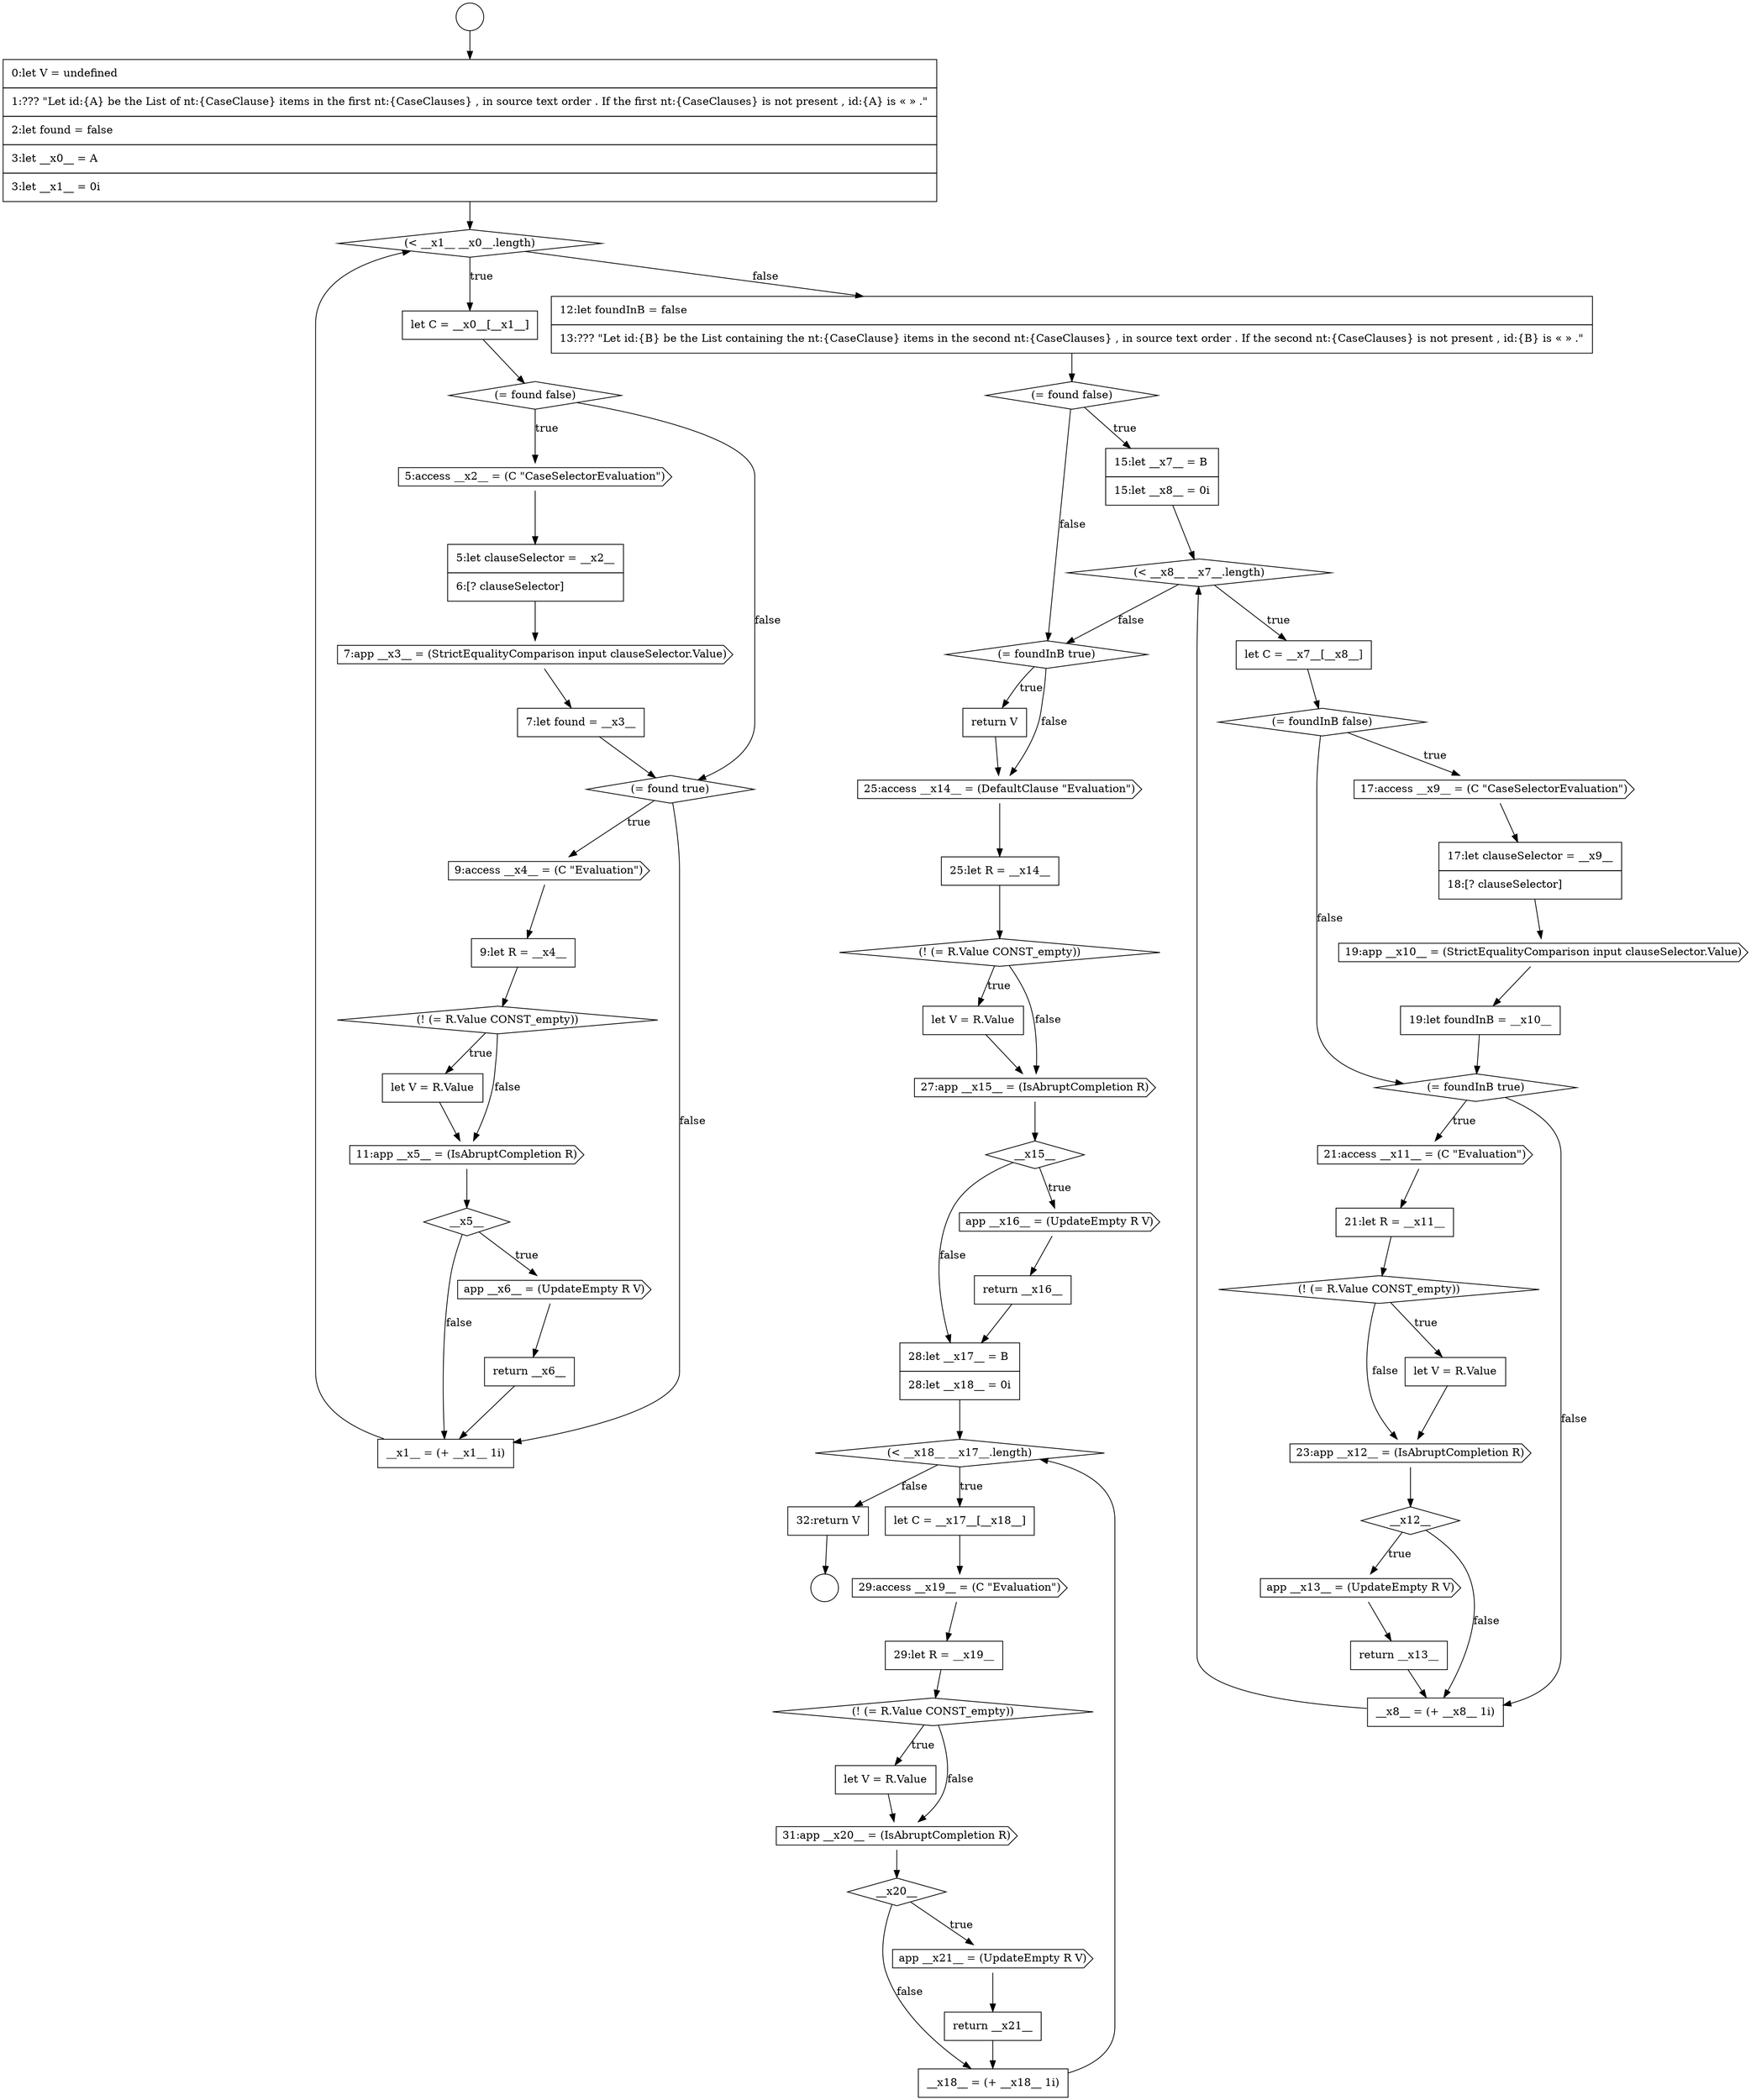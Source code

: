 digraph {
  node7143 [shape=diamond, label=<<font color="black">(&lt; __x8__ __x7__.length)</font>> color="black" fillcolor="white" style=filled]
  node7147 [shape=none, margin=0, label=<<font color="black">
    <table border="0" cellborder="1" cellspacing="0" cellpadding="10">
      <tr><td align="left">17:let clauseSelector = __x9__</td></tr>
      <tr><td align="left">18:[? clauseSelector]</td></tr>
    </table>
  </font>> color="black" fillcolor="white" style=filled]
  node7170 [shape=none, margin=0, label=<<font color="black">
    <table border="0" cellborder="1" cellspacing="0" cellpadding="10">
      <tr><td align="left">28:let __x17__ = B</td></tr>
      <tr><td align="left">28:let __x18__ = 0i</td></tr>
    </table>
  </font>> color="black" fillcolor="white" style=filled]
  node7161 [shape=none, margin=0, label=<<font color="black">
    <table border="0" cellborder="1" cellspacing="0" cellpadding="10">
      <tr><td align="left">return V</td></tr>
    </table>
  </font>> color="black" fillcolor="white" style=filled]
  node7145 [shape=diamond, label=<<font color="black">(= foundInB false)</font>> color="black" fillcolor="white" style=filled]
  node7141 [shape=diamond, label=<<font color="black">(= found false)</font>> color="black" fillcolor="white" style=filled]
  node7163 [shape=none, margin=0, label=<<font color="black">
    <table border="0" cellborder="1" cellspacing="0" cellpadding="10">
      <tr><td align="left">25:let R = __x14__</td></tr>
    </table>
  </font>> color="black" fillcolor="white" style=filled]
  node7176 [shape=none, margin=0, label=<<font color="black">
    <table border="0" cellborder="1" cellspacing="0" cellpadding="10">
      <tr><td align="left">let V = R.Value</td></tr>
    </table>
  </font>> color="black" fillcolor="white" style=filled]
  node7181 [shape=none, margin=0, label=<<font color="black">
    <table border="0" cellborder="1" cellspacing="0" cellpadding="10">
      <tr><td align="left">__x18__ = (+ __x18__ 1i)</td></tr>
    </table>
  </font>> color="black" fillcolor="white" style=filled]
  node7164 [shape=diamond, label=<<font color="black">(! (= R.Value CONST_empty))</font>> color="black" fillcolor="white" style=filled]
  node7132 [shape=none, margin=0, label=<<font color="black">
    <table border="0" cellborder="1" cellspacing="0" cellpadding="10">
      <tr><td align="left">9:let R = __x4__</td></tr>
    </table>
  </font>> color="black" fillcolor="white" style=filled]
  node7182 [shape=none, margin=0, label=<<font color="black">
    <table border="0" cellborder="1" cellspacing="0" cellpadding="10">
      <tr><td align="left">32:return V</td></tr>
    </table>
  </font>> color="black" fillcolor="white" style=filled]
  node7168 [shape=cds, label=<<font color="black">app __x16__ = (UpdateEmpty R V)</font>> color="black" fillcolor="white" style=filled]
  node7136 [shape=diamond, label=<<font color="black">__x5__</font>> color="black" fillcolor="white" style=filled]
  node7178 [shape=diamond, label=<<font color="black">__x20__</font>> color="black" fillcolor="white" style=filled]
  node7156 [shape=diamond, label=<<font color="black">__x12__</font>> color="black" fillcolor="white" style=filled]
  node7124 [shape=none, margin=0, label=<<font color="black">
    <table border="0" cellborder="1" cellspacing="0" cellpadding="10">
      <tr><td align="left">let C = __x0__[__x1__]</td></tr>
    </table>
  </font>> color="black" fillcolor="white" style=filled]
  node7144 [shape=none, margin=0, label=<<font color="black">
    <table border="0" cellborder="1" cellspacing="0" cellpadding="10">
      <tr><td align="left">let C = __x7__[__x8__]</td></tr>
    </table>
  </font>> color="black" fillcolor="white" style=filled]
  node7175 [shape=diamond, label=<<font color="black">(! (= R.Value CONST_empty))</font>> color="black" fillcolor="white" style=filled]
  node7139 [shape=none, margin=0, label=<<font color="black">
    <table border="0" cellborder="1" cellspacing="0" cellpadding="10">
      <tr><td align="left">__x1__ = (+ __x1__ 1i)</td></tr>
    </table>
  </font>> color="black" fillcolor="white" style=filled]
  node7148 [shape=cds, label=<<font color="black">19:app __x10__ = (StrictEqualityComparison input clauseSelector.Value)</font>> color="black" fillcolor="white" style=filled]
  node7179 [shape=cds, label=<<font color="black">app __x21__ = (UpdateEmpty R V)</font>> color="black" fillcolor="white" style=filled]
  node7129 [shape=none, margin=0, label=<<font color="black">
    <table border="0" cellborder="1" cellspacing="0" cellpadding="10">
      <tr><td align="left">7:let found = __x3__</td></tr>
    </table>
  </font>> color="black" fillcolor="white" style=filled]
  node7142 [shape=none, margin=0, label=<<font color="black">
    <table border="0" cellborder="1" cellspacing="0" cellpadding="10">
      <tr><td align="left">15:let __x7__ = B</td></tr>
      <tr><td align="left">15:let __x8__ = 0i</td></tr>
    </table>
  </font>> color="black" fillcolor="white" style=filled]
  node7173 [shape=cds, label=<<font color="black">29:access __x19__ = (C &quot;Evaluation&quot;)</font>> color="black" fillcolor="white" style=filled]
  node7138 [shape=none, margin=0, label=<<font color="black">
    <table border="0" cellborder="1" cellspacing="0" cellpadding="10">
      <tr><td align="left">return __x6__</td></tr>
    </table>
  </font>> color="black" fillcolor="white" style=filled]
  node7169 [shape=none, margin=0, label=<<font color="black">
    <table border="0" cellborder="1" cellspacing="0" cellpadding="10">
      <tr><td align="left">return __x16__</td></tr>
    </table>
  </font>> color="black" fillcolor="white" style=filled]
  node7123 [shape=diamond, label=<<font color="black">(&lt; __x1__ __x0__.length)</font>> color="black" fillcolor="white" style=filled]
  node7174 [shape=none, margin=0, label=<<font color="black">
    <table border="0" cellborder="1" cellspacing="0" cellpadding="10">
      <tr><td align="left">29:let R = __x19__</td></tr>
    </table>
  </font>> color="black" fillcolor="white" style=filled]
  node7150 [shape=diamond, label=<<font color="black">(= foundInB true)</font>> color="black" fillcolor="white" style=filled]
  node7133 [shape=diamond, label=<<font color="black">(! (= R.Value CONST_empty))</font>> color="black" fillcolor="white" style=filled]
  node7160 [shape=diamond, label=<<font color="black">(= foundInB true)</font>> color="black" fillcolor="white" style=filled]
  node7128 [shape=cds, label=<<font color="black">7:app __x3__ = (StrictEqualityComparison input clauseSelector.Value)</font>> color="black" fillcolor="white" style=filled]
  node7155 [shape=cds, label=<<font color="black">23:app __x12__ = (IsAbruptCompletion R)</font>> color="black" fillcolor="white" style=filled]
  node7165 [shape=none, margin=0, label=<<font color="black">
    <table border="0" cellborder="1" cellspacing="0" cellpadding="10">
      <tr><td align="left">let V = R.Value</td></tr>
    </table>
  </font>> color="black" fillcolor="white" style=filled]
  node7162 [shape=cds, label=<<font color="black">25:access __x14__ = (DefaultClause &quot;Evaluation&quot;)</font>> color="black" fillcolor="white" style=filled]
  node7134 [shape=none, margin=0, label=<<font color="black">
    <table border="0" cellborder="1" cellspacing="0" cellpadding="10">
      <tr><td align="left">let V = R.Value</td></tr>
    </table>
  </font>> color="black" fillcolor="white" style=filled]
  node7180 [shape=none, margin=0, label=<<font color="black">
    <table border="0" cellborder="1" cellspacing="0" cellpadding="10">
      <tr><td align="left">return __x21__</td></tr>
    </table>
  </font>> color="black" fillcolor="white" style=filled]
  node7158 [shape=none, margin=0, label=<<font color="black">
    <table border="0" cellborder="1" cellspacing="0" cellpadding="10">
      <tr><td align="left">return __x13__</td></tr>
    </table>
  </font>> color="black" fillcolor="white" style=filled]
  node7130 [shape=diamond, label=<<font color="black">(= found true)</font>> color="black" fillcolor="white" style=filled]
  node7172 [shape=none, margin=0, label=<<font color="black">
    <table border="0" cellborder="1" cellspacing="0" cellpadding="10">
      <tr><td align="left">let C = __x17__[__x18__]</td></tr>
    </table>
  </font>> color="black" fillcolor="white" style=filled]
  node7154 [shape=none, margin=0, label=<<font color="black">
    <table border="0" cellborder="1" cellspacing="0" cellpadding="10">
      <tr><td align="left">let V = R.Value</td></tr>
    </table>
  </font>> color="black" fillcolor="white" style=filled]
  node7151 [shape=cds, label=<<font color="black">21:access __x11__ = (C &quot;Evaluation&quot;)</font>> color="black" fillcolor="white" style=filled]
  node7122 [shape=none, margin=0, label=<<font color="black">
    <table border="0" cellborder="1" cellspacing="0" cellpadding="10">
      <tr><td align="left">0:let V = undefined</td></tr>
      <tr><td align="left">1:??? &quot;Let id:{A} be the List of nt:{CaseClause} items in the first nt:{CaseClauses} , in source text order . If the first nt:{CaseClauses} is not present , id:{A} is &laquo; &raquo; .&quot;</td></tr>
      <tr><td align="left">2:let found = false</td></tr>
      <tr><td align="left">3:let __x0__ = A</td></tr>
      <tr><td align="left">3:let __x1__ = 0i</td></tr>
    </table>
  </font>> color="black" fillcolor="white" style=filled]
  node7137 [shape=cds, label=<<font color="black">app __x6__ = (UpdateEmpty R V)</font>> color="black" fillcolor="white" style=filled]
  node7166 [shape=cds, label=<<font color="black">27:app __x15__ = (IsAbruptCompletion R)</font>> color="black" fillcolor="white" style=filled]
  node7159 [shape=none, margin=0, label=<<font color="black">
    <table border="0" cellborder="1" cellspacing="0" cellpadding="10">
      <tr><td align="left">__x8__ = (+ __x8__ 1i)</td></tr>
    </table>
  </font>> color="black" fillcolor="white" style=filled]
  node7149 [shape=none, margin=0, label=<<font color="black">
    <table border="0" cellborder="1" cellspacing="0" cellpadding="10">
      <tr><td align="left">19:let foundInB = __x10__</td></tr>
    </table>
  </font>> color="black" fillcolor="white" style=filled]
  node7127 [shape=none, margin=0, label=<<font color="black">
    <table border="0" cellborder="1" cellspacing="0" cellpadding="10">
      <tr><td align="left">5:let clauseSelector = __x2__</td></tr>
      <tr><td align="left">6:[? clauseSelector]</td></tr>
    </table>
  </font>> color="black" fillcolor="white" style=filled]
  node7146 [shape=cds, label=<<font color="black">17:access __x9__ = (C &quot;CaseSelectorEvaluation&quot;)</font>> color="black" fillcolor="white" style=filled]
  node7177 [shape=cds, label=<<font color="black">31:app __x20__ = (IsAbruptCompletion R)</font>> color="black" fillcolor="white" style=filled]
  node7131 [shape=cds, label=<<font color="black">9:access __x4__ = (C &quot;Evaluation&quot;)</font>> color="black" fillcolor="white" style=filled]
  node7167 [shape=diamond, label=<<font color="black">__x15__</font>> color="black" fillcolor="white" style=filled]
  node7120 [shape=circle label=" " color="black" fillcolor="white" style=filled]
  node7125 [shape=diamond, label=<<font color="black">(= found false)</font>> color="black" fillcolor="white" style=filled]
  node7157 [shape=cds, label=<<font color="black">app __x13__ = (UpdateEmpty R V)</font>> color="black" fillcolor="white" style=filled]
  node7135 [shape=cds, label=<<font color="black">11:app __x5__ = (IsAbruptCompletion R)</font>> color="black" fillcolor="white" style=filled]
  node7152 [shape=none, margin=0, label=<<font color="black">
    <table border="0" cellborder="1" cellspacing="0" cellpadding="10">
      <tr><td align="left">21:let R = __x11__</td></tr>
    </table>
  </font>> color="black" fillcolor="white" style=filled]
  node7126 [shape=cds, label=<<font color="black">5:access __x2__ = (C &quot;CaseSelectorEvaluation&quot;)</font>> color="black" fillcolor="white" style=filled]
  node7140 [shape=none, margin=0, label=<<font color="black">
    <table border="0" cellborder="1" cellspacing="0" cellpadding="10">
      <tr><td align="left">12:let foundInB = false</td></tr>
      <tr><td align="left">13:??? &quot;Let id:{B} be the List containing the nt:{CaseClause} items in the second nt:{CaseClauses} , in source text order . If the second nt:{CaseClauses} is not present , id:{B} is &laquo; &raquo; .&quot;</td></tr>
    </table>
  </font>> color="black" fillcolor="white" style=filled]
  node7121 [shape=circle label=" " color="black" fillcolor="white" style=filled]
  node7153 [shape=diamond, label=<<font color="black">(! (= R.Value CONST_empty))</font>> color="black" fillcolor="white" style=filled]
  node7171 [shape=diamond, label=<<font color="black">(&lt; __x18__ __x17__.length)</font>> color="black" fillcolor="white" style=filled]
  node7169 -> node7170 [ color="black"]
  node7148 -> node7149 [ color="black"]
  node7124 -> node7125 [ color="black"]
  node7127 -> node7128 [ color="black"]
  node7140 -> node7141 [ color="black"]
  node7146 -> node7147 [ color="black"]
  node7178 -> node7179 [label=<<font color="black">true</font>> color="black"]
  node7178 -> node7181 [label=<<font color="black">false</font>> color="black"]
  node7142 -> node7143 [ color="black"]
  node7122 -> node7123 [ color="black"]
  node7172 -> node7173 [ color="black"]
  node7136 -> node7137 [label=<<font color="black">true</font>> color="black"]
  node7136 -> node7139 [label=<<font color="black">false</font>> color="black"]
  node7173 -> node7174 [ color="black"]
  node7147 -> node7148 [ color="black"]
  node7134 -> node7135 [ color="black"]
  node7141 -> node7142 [label=<<font color="black">true</font>> color="black"]
  node7141 -> node7160 [label=<<font color="black">false</font>> color="black"]
  node7155 -> node7156 [ color="black"]
  node7133 -> node7134 [label=<<font color="black">true</font>> color="black"]
  node7133 -> node7135 [label=<<font color="black">false</font>> color="black"]
  node7160 -> node7161 [label=<<font color="black">true</font>> color="black"]
  node7160 -> node7162 [label=<<font color="black">false</font>> color="black"]
  node7144 -> node7145 [ color="black"]
  node7171 -> node7172 [label=<<font color="black">true</font>> color="black"]
  node7171 -> node7182 [label=<<font color="black">false</font>> color="black"]
  node7153 -> node7154 [label=<<font color="black">true</font>> color="black"]
  node7153 -> node7155 [label=<<font color="black">false</font>> color="black"]
  node7128 -> node7129 [ color="black"]
  node7150 -> node7151 [label=<<font color="black">true</font>> color="black"]
  node7150 -> node7159 [label=<<font color="black">false</font>> color="black"]
  node7162 -> node7163 [ color="black"]
  node7132 -> node7133 [ color="black"]
  node7159 -> node7143 [ color="black"]
  node7175 -> node7176 [label=<<font color="black">true</font>> color="black"]
  node7175 -> node7177 [label=<<font color="black">false</font>> color="black"]
  node7170 -> node7171 [ color="black"]
  node7181 -> node7171 [ color="black"]
  node7151 -> node7152 [ color="black"]
  node7165 -> node7166 [ color="black"]
  node7137 -> node7138 [ color="black"]
  node7130 -> node7131 [label=<<font color="black">true</font>> color="black"]
  node7130 -> node7139 [label=<<font color="black">false</font>> color="black"]
  node7167 -> node7168 [label=<<font color="black">true</font>> color="black"]
  node7167 -> node7170 [label=<<font color="black">false</font>> color="black"]
  node7161 -> node7162 [ color="black"]
  node7126 -> node7127 [ color="black"]
  node7145 -> node7146 [label=<<font color="black">true</font>> color="black"]
  node7145 -> node7150 [label=<<font color="black">false</font>> color="black"]
  node7123 -> node7124 [label=<<font color="black">true</font>> color="black"]
  node7123 -> node7140 [label=<<font color="black">false</font>> color="black"]
  node7143 -> node7144 [label=<<font color="black">true</font>> color="black"]
  node7143 -> node7160 [label=<<font color="black">false</font>> color="black"]
  node7174 -> node7175 [ color="black"]
  node7156 -> node7157 [label=<<font color="black">true</font>> color="black"]
  node7156 -> node7159 [label=<<font color="black">false</font>> color="black"]
  node7131 -> node7132 [ color="black"]
  node7164 -> node7165 [label=<<font color="black">true</font>> color="black"]
  node7164 -> node7166 [label=<<font color="black">false</font>> color="black"]
  node7120 -> node7122 [ color="black"]
  node7182 -> node7121 [ color="black"]
  node7176 -> node7177 [ color="black"]
  node7135 -> node7136 [ color="black"]
  node7129 -> node7130 [ color="black"]
  node7152 -> node7153 [ color="black"]
  node7180 -> node7181 [ color="black"]
  node7168 -> node7169 [ color="black"]
  node7179 -> node7180 [ color="black"]
  node7139 -> node7123 [ color="black"]
  node7154 -> node7155 [ color="black"]
  node7125 -> node7126 [label=<<font color="black">true</font>> color="black"]
  node7125 -> node7130 [label=<<font color="black">false</font>> color="black"]
  node7163 -> node7164 [ color="black"]
  node7138 -> node7139 [ color="black"]
  node7177 -> node7178 [ color="black"]
  node7157 -> node7158 [ color="black"]
  node7149 -> node7150 [ color="black"]
  node7158 -> node7159 [ color="black"]
  node7166 -> node7167 [ color="black"]
}
